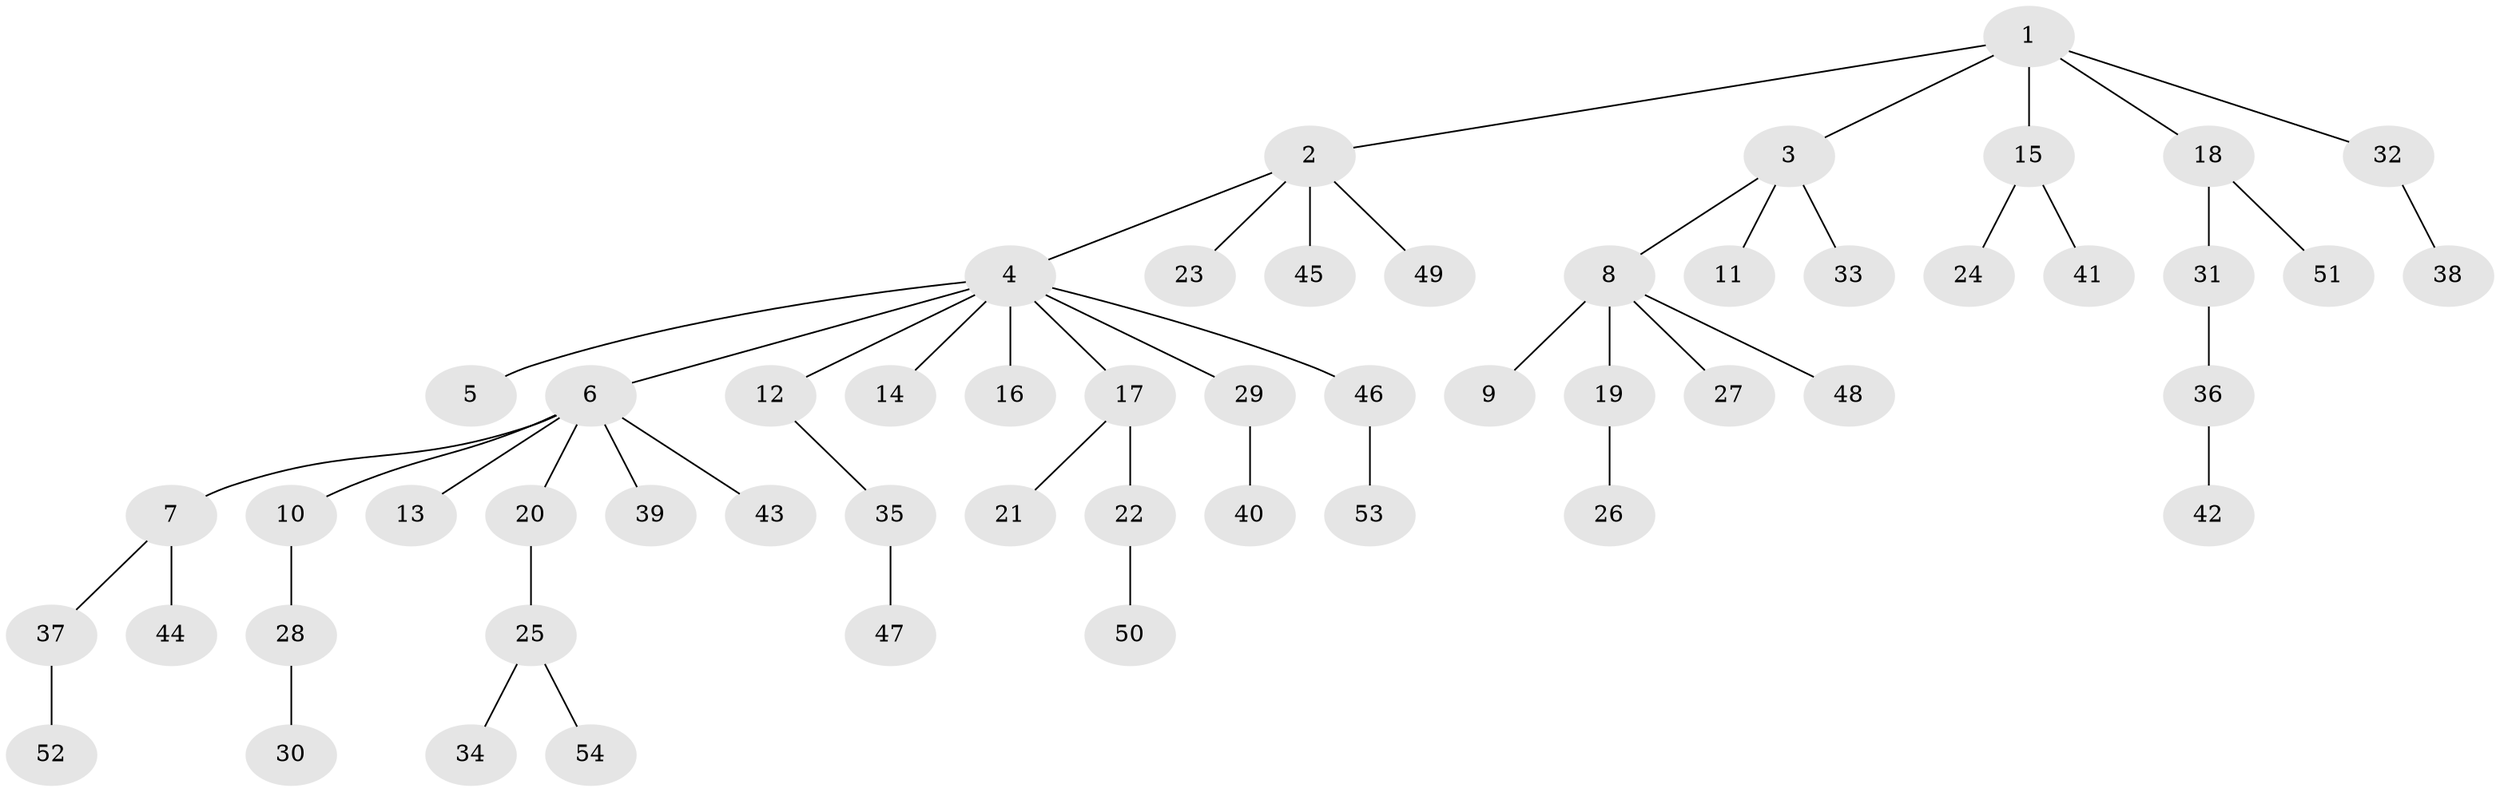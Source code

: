 // coarse degree distribution, {5: 0.027777777777777776, 4: 0.05555555555555555, 3: 0.05555555555555555, 10: 0.027777777777777776, 1: 0.6666666666666666, 7: 0.027777777777777776, 2: 0.1388888888888889}
// Generated by graph-tools (version 1.1) at 2025/42/03/06/25 10:42:06]
// undirected, 54 vertices, 53 edges
graph export_dot {
graph [start="1"]
  node [color=gray90,style=filled];
  1;
  2;
  3;
  4;
  5;
  6;
  7;
  8;
  9;
  10;
  11;
  12;
  13;
  14;
  15;
  16;
  17;
  18;
  19;
  20;
  21;
  22;
  23;
  24;
  25;
  26;
  27;
  28;
  29;
  30;
  31;
  32;
  33;
  34;
  35;
  36;
  37;
  38;
  39;
  40;
  41;
  42;
  43;
  44;
  45;
  46;
  47;
  48;
  49;
  50;
  51;
  52;
  53;
  54;
  1 -- 2;
  1 -- 3;
  1 -- 15;
  1 -- 18;
  1 -- 32;
  2 -- 4;
  2 -- 23;
  2 -- 45;
  2 -- 49;
  3 -- 8;
  3 -- 11;
  3 -- 33;
  4 -- 5;
  4 -- 6;
  4 -- 12;
  4 -- 14;
  4 -- 16;
  4 -- 17;
  4 -- 29;
  4 -- 46;
  6 -- 7;
  6 -- 10;
  6 -- 13;
  6 -- 20;
  6 -- 39;
  6 -- 43;
  7 -- 37;
  7 -- 44;
  8 -- 9;
  8 -- 19;
  8 -- 27;
  8 -- 48;
  10 -- 28;
  12 -- 35;
  15 -- 24;
  15 -- 41;
  17 -- 21;
  17 -- 22;
  18 -- 31;
  18 -- 51;
  19 -- 26;
  20 -- 25;
  22 -- 50;
  25 -- 34;
  25 -- 54;
  28 -- 30;
  29 -- 40;
  31 -- 36;
  32 -- 38;
  35 -- 47;
  36 -- 42;
  37 -- 52;
  46 -- 53;
}
